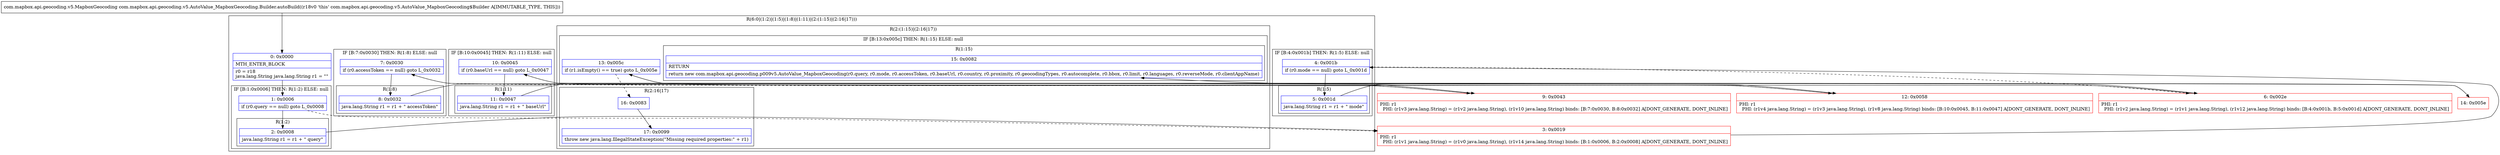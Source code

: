 digraph "CFG forcom.mapbox.api.geocoding.v5.AutoValue_MapboxGeocoding.Builder.autoBuild()Lcom\/mapbox\/api\/geocoding\/v5\/MapboxGeocoding;" {
subgraph cluster_Region_804482664 {
label = "R(6:0|(1:2)|(1:5)|(1:8)|(1:11)|(2:(1:15)|(2:16|17)))";
node [shape=record,color=blue];
Node_0 [shape=record,label="{0\:\ 0x0000|MTH_ENTER_BLOCK\l|r0 = r18\ljava.lang.String java.lang.String r1 = \"\"\l}"];
subgraph cluster_IfRegion_673514536 {
label = "IF [B:1:0x0006] THEN: R(1:2) ELSE: null";
node [shape=record,color=blue];
Node_1 [shape=record,label="{1\:\ 0x0006|if (r0.query == null) goto L_0x0008\l}"];
subgraph cluster_Region_1772256702 {
label = "R(1:2)";
node [shape=record,color=blue];
Node_2 [shape=record,label="{2\:\ 0x0008|java.lang.String r1 = r1 + \" query\"\l}"];
}
}
subgraph cluster_IfRegion_1861616851 {
label = "IF [B:4:0x001b] THEN: R(1:5) ELSE: null";
node [shape=record,color=blue];
Node_4 [shape=record,label="{4\:\ 0x001b|if (r0.mode == null) goto L_0x001d\l}"];
subgraph cluster_Region_1561778266 {
label = "R(1:5)";
node [shape=record,color=blue];
Node_5 [shape=record,label="{5\:\ 0x001d|java.lang.String r1 = r1 + \" mode\"\l}"];
}
}
subgraph cluster_IfRegion_341541751 {
label = "IF [B:7:0x0030] THEN: R(1:8) ELSE: null";
node [shape=record,color=blue];
Node_7 [shape=record,label="{7\:\ 0x0030|if (r0.accessToken == null) goto L_0x0032\l}"];
subgraph cluster_Region_1215003781 {
label = "R(1:8)";
node [shape=record,color=blue];
Node_8 [shape=record,label="{8\:\ 0x0032|java.lang.String r1 = r1 + \" accessToken\"\l}"];
}
}
subgraph cluster_IfRegion_1002207645 {
label = "IF [B:10:0x0045] THEN: R(1:11) ELSE: null";
node [shape=record,color=blue];
Node_10 [shape=record,label="{10\:\ 0x0045|if (r0.baseUrl == null) goto L_0x0047\l}"];
subgraph cluster_Region_982775032 {
label = "R(1:11)";
node [shape=record,color=blue];
Node_11 [shape=record,label="{11\:\ 0x0047|java.lang.String r1 = r1 + \" baseUrl\"\l}"];
}
}
subgraph cluster_Region_993537670 {
label = "R(2:(1:15)|(2:16|17))";
node [shape=record,color=blue];
subgraph cluster_IfRegion_1278439494 {
label = "IF [B:13:0x005c] THEN: R(1:15) ELSE: null";
node [shape=record,color=blue];
Node_13 [shape=record,label="{13\:\ 0x005c|if (r1.isEmpty() == true) goto L_0x005e\l}"];
subgraph cluster_Region_1698063790 {
label = "R(1:15)";
node [shape=record,color=blue];
Node_15 [shape=record,label="{15\:\ 0x0082|RETURN\l|return new com.mapbox.api.geocoding.p009v5.AutoValue_MapboxGeocoding(r0.query, r0.mode, r0.accessToken, r0.baseUrl, r0.country, r0.proximity, r0.geocodingTypes, r0.autocomplete, r0.bbox, r0.limit, r0.languages, r0.reverseMode, r0.clientAppName)\l}"];
}
}
subgraph cluster_Region_1596961297 {
label = "R(2:16|17)";
node [shape=record,color=blue];
Node_16 [shape=record,label="{16\:\ 0x0083}"];
Node_17 [shape=record,label="{17\:\ 0x0099|throw new java.lang.IllegalStateException(\"Missing required properties:\" + r1)\l}"];
}
}
}
Node_3 [shape=record,color=red,label="{3\:\ 0x0019|PHI: r1 \l  PHI: (r1v1 java.lang.String) = (r1v0 java.lang.String), (r1v14 java.lang.String) binds: [B:1:0x0006, B:2:0x0008] A[DONT_GENERATE, DONT_INLINE]\l}"];
Node_6 [shape=record,color=red,label="{6\:\ 0x002e|PHI: r1 \l  PHI: (r1v2 java.lang.String) = (r1v1 java.lang.String), (r1v12 java.lang.String) binds: [B:4:0x001b, B:5:0x001d] A[DONT_GENERATE, DONT_INLINE]\l}"];
Node_9 [shape=record,color=red,label="{9\:\ 0x0043|PHI: r1 \l  PHI: (r1v3 java.lang.String) = (r1v2 java.lang.String), (r1v10 java.lang.String) binds: [B:7:0x0030, B:8:0x0032] A[DONT_GENERATE, DONT_INLINE]\l}"];
Node_12 [shape=record,color=red,label="{12\:\ 0x0058|PHI: r1 \l  PHI: (r1v4 java.lang.String) = (r1v3 java.lang.String), (r1v8 java.lang.String) binds: [B:10:0x0045, B:11:0x0047] A[DONT_GENERATE, DONT_INLINE]\l}"];
Node_14 [shape=record,color=red,label="{14\:\ 0x005e}"];
MethodNode[shape=record,label="{com.mapbox.api.geocoding.v5.MapboxGeocoding com.mapbox.api.geocoding.v5.AutoValue_MapboxGeocoding.Builder.autoBuild((r18v0 'this' com.mapbox.api.geocoding.v5.AutoValue_MapboxGeocoding$Builder A[IMMUTABLE_TYPE, THIS])) }"];
MethodNode -> Node_0;
Node_0 -> Node_1;
Node_1 -> Node_2;
Node_1 -> Node_3[style=dashed];
Node_2 -> Node_3;
Node_4 -> Node_5;
Node_4 -> Node_6[style=dashed];
Node_5 -> Node_6;
Node_7 -> Node_8;
Node_7 -> Node_9[style=dashed];
Node_8 -> Node_9;
Node_10 -> Node_11;
Node_10 -> Node_12[style=dashed];
Node_11 -> Node_12;
Node_13 -> Node_14;
Node_13 -> Node_16[style=dashed];
Node_16 -> Node_17;
Node_3 -> Node_4;
Node_6 -> Node_7;
Node_9 -> Node_10;
Node_12 -> Node_13;
Node_14 -> Node_15;
}

